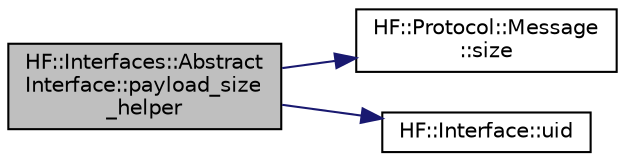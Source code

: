 digraph "HF::Interfaces::AbstractInterface::payload_size_helper"
{
  edge [fontname="Helvetica",fontsize="10",labelfontname="Helvetica",labelfontsize="10"];
  node [fontname="Helvetica",fontsize="10",shape=record];
  rankdir="LR";
  Node24 [label="HF::Interfaces::Abstract\lInterface::payload_size\l_helper",height=0.2,width=0.4,color="black", fillcolor="grey75", style="filled", fontcolor="black"];
  Node24 -> Node25 [color="midnightblue",fontsize="10",style="solid",fontname="Helvetica"];
  Node25 [label="HF::Protocol::Message\l::size",height=0.2,width=0.4,color="black", fillcolor="white", style="filled",URL="$structHF_1_1Protocol_1_1Message.html#a58df73e607eec891a931bcfa50c3e65e",tooltip="Number bytes needed to serialize the message. "];
  Node24 -> Node26 [color="midnightblue",fontsize="10",style="solid",fontname="Helvetica"];
  Node26 [label="HF::Interface::uid",height=0.2,width=0.4,color="black", fillcolor="white", style="filled",URL="$structHF_1_1Interface.html#a44aa0ded03abb4cce4b96b9f0b8f8d01",tooltip="This method returns the interface UID. "];
}
